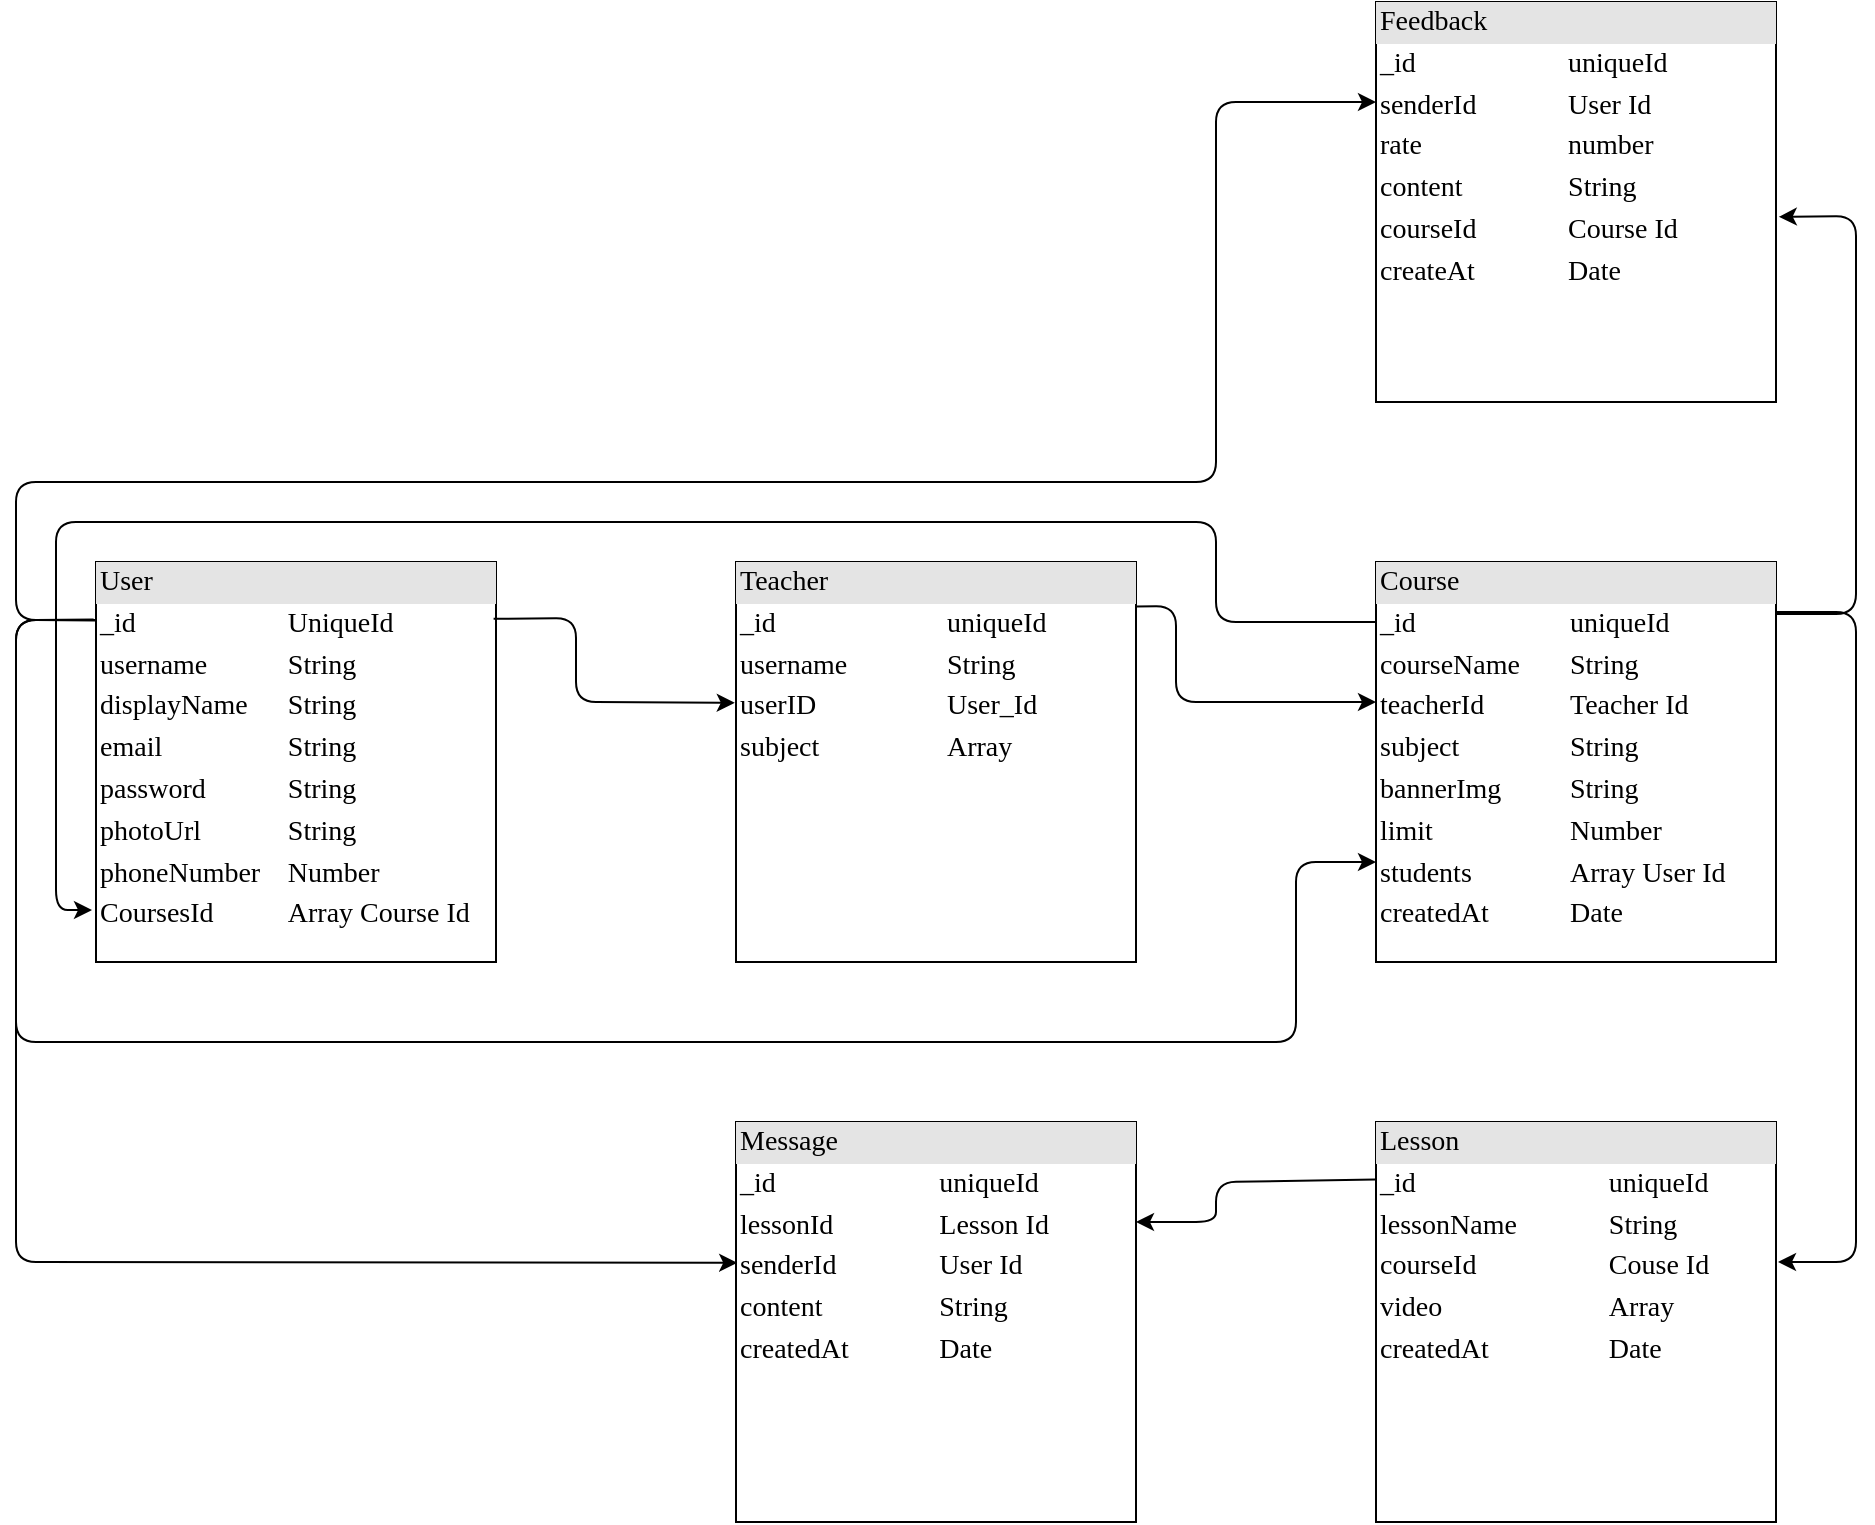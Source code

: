 <mxfile version="14.2.7" type="github">
  <diagram name="Page-1" id="2ca16b54-16f6-2749-3443-fa8db7711227">
    <mxGraphModel dx="1838" dy="900" grid="1" gridSize="10" guides="1" tooltips="1" connect="1" arrows="1" fold="1" page="1" pageScale="1" pageWidth="1100" pageHeight="850" background="#ffffff" math="0" shadow="0">
      <root>
        <mxCell id="0" />
        <mxCell id="1" parent="0" />
        <mxCell id="2ed32ef02a7f4228-1" value="&lt;div style=&quot;box-sizing: border-box ; width: 100% ; background: rgb(228 , 228 , 228) ; padding: 2px ; font-size: 14px&quot;&gt;&lt;font style=&quot;font-size: 14px&quot;&gt;User&lt;/font&gt;&lt;/div&gt;&lt;table style=&quot;width: 100% ; font-size: 14px&quot; cellpadding=&quot;2&quot; cellspacing=&quot;0&quot;&gt;&lt;tbody&gt;&lt;tr&gt;&lt;td&gt;&lt;font style=&quot;font-size: 14px&quot;&gt;_id&lt;/font&gt;&lt;/td&gt;&lt;td&gt;&lt;font style=&quot;font-size: 14px&quot;&gt;UniqueId&lt;br&gt;&lt;/font&gt;&lt;/td&gt;&lt;/tr&gt;&lt;tr&gt;&lt;td&gt;&lt;font style=&quot;font-size: 14px&quot;&gt;username&lt;/font&gt;&lt;/td&gt;&lt;td&gt;&lt;font style=&quot;font-size: 14px&quot;&gt;String&lt;/font&gt;&lt;/td&gt;&lt;/tr&gt;&lt;tr&gt;&lt;td&gt;&lt;font style=&quot;font-size: 14px&quot;&gt;displayName&lt;/font&gt;&lt;/td&gt;&lt;td&gt;&lt;font style=&quot;font-size: 14px&quot;&gt;String&lt;/font&gt;&lt;/td&gt;&lt;/tr&gt;&lt;tr&gt;&lt;td&gt;&lt;font style=&quot;font-size: 14px&quot;&gt;email&lt;/font&gt;&lt;/td&gt;&lt;td&gt;&lt;font style=&quot;font-size: 14px&quot;&gt;String&lt;/font&gt;&lt;/td&gt;&lt;/tr&gt;&lt;tr&gt;&lt;td&gt;&lt;font style=&quot;font-size: 14px&quot;&gt;password&lt;/font&gt;&lt;/td&gt;&lt;td&gt;&lt;font style=&quot;font-size: 14px&quot;&gt;String&lt;/font&gt;&lt;/td&gt;&lt;/tr&gt;&lt;tr&gt;&lt;td&gt;&lt;font style=&quot;font-size: 14px&quot;&gt;photoUrl&lt;/font&gt;&lt;/td&gt;&lt;td&gt;&lt;font style=&quot;font-size: 14px&quot;&gt;String&lt;/font&gt;&lt;/td&gt;&lt;/tr&gt;&lt;tr&gt;&lt;td&gt;&lt;font style=&quot;font-size: 14px&quot;&gt;phoneNumber&lt;/font&gt;&lt;/td&gt;&lt;td&gt;&lt;font style=&quot;font-size: 14px&quot;&gt;Number&lt;/font&gt;&lt;/td&gt;&lt;/tr&gt;&lt;tr&gt;&lt;td&gt;CoursesId&lt;/td&gt;&lt;td&gt;Array Course Id&lt;/td&gt;&lt;/tr&gt;&lt;/tbody&gt;&lt;/table&gt;" style="verticalAlign=top;align=left;overflow=fill;html=1;rounded=0;shadow=0;comic=0;labelBackgroundColor=none;strokeWidth=1;fontFamily=Verdana;fontSize=12" parent="1" vertex="1">
          <mxGeometry x="80" y="320" width="200" height="200" as="geometry" />
        </mxCell>
        <mxCell id="2ed32ef02a7f4228-5" value="&lt;div style=&quot;box-sizing: border-box ; width: 100% ; background: rgb(228 , 228 , 228) ; padding: 2px ; font-size: 14px&quot;&gt;&lt;font style=&quot;font-size: 14px&quot;&gt;Course&lt;/font&gt;&lt;/div&gt;&lt;table style=&quot;width: 100% ; font-size: 14px&quot; cellpadding=&quot;2&quot; cellspacing=&quot;0&quot;&gt;&lt;tbody&gt;&lt;tr&gt;&lt;td&gt;&lt;font style=&quot;font-size: 14px&quot;&gt;_id&lt;/font&gt;&lt;/td&gt;&lt;td&gt;&lt;font style=&quot;font-size: 14px&quot;&gt;uniqueId&lt;/font&gt;&lt;/td&gt;&lt;/tr&gt;&lt;tr&gt;&lt;td&gt;&lt;font style=&quot;font-size: 14px&quot;&gt;courseName&lt;/font&gt;&lt;/td&gt;&lt;td&gt;&lt;font style=&quot;font-size: 14px&quot;&gt;String&lt;/font&gt;&lt;/td&gt;&lt;/tr&gt;&lt;tr&gt;&lt;td&gt;&lt;font style=&quot;font-size: 14px&quot;&gt;teacherId&lt;/font&gt;&lt;/td&gt;&lt;td&gt;&lt;font style=&quot;font-size: 14px&quot;&gt;Teacher Id&lt;/font&gt;&lt;/td&gt;&lt;/tr&gt;&lt;tr&gt;&lt;td&gt;&lt;font style=&quot;font-size: 14px&quot;&gt;subject&lt;/font&gt;&lt;/td&gt;&lt;td&gt;&lt;font style=&quot;font-size: 14px&quot;&gt;String&lt;/font&gt;&lt;/td&gt;&lt;/tr&gt;&lt;tr&gt;&lt;td&gt;&lt;font style=&quot;font-size: 14px&quot;&gt;bannerImg&lt;/font&gt;&lt;/td&gt;&lt;td&gt;&lt;font style=&quot;font-size: 14px&quot;&gt;String&lt;/font&gt;&lt;/td&gt;&lt;/tr&gt;&lt;tr&gt;&lt;td&gt;&lt;font style=&quot;font-size: 14px&quot;&gt;limit&lt;/font&gt;&lt;/td&gt;&lt;td&gt;&lt;font style=&quot;font-size: 14px&quot;&gt;Number&lt;/font&gt;&lt;/td&gt;&lt;/tr&gt;&lt;tr&gt;&lt;td&gt;&lt;font style=&quot;font-size: 14px&quot;&gt;students&lt;/font&gt;&lt;/td&gt;&lt;td&gt;&lt;font style=&quot;font-size: 14px&quot;&gt;Array User Id&lt;/font&gt;&lt;/td&gt;&lt;/tr&gt;&lt;tr&gt;&lt;td&gt;&lt;font style=&quot;font-size: 14px&quot;&gt;createdAt&lt;/font&gt;&lt;/td&gt;&lt;td&gt;&lt;font style=&quot;font-size: 14px&quot;&gt;Date&lt;/font&gt;&lt;/td&gt;&lt;/tr&gt;&lt;/tbody&gt;&lt;/table&gt;" style="verticalAlign=top;align=left;overflow=fill;html=1;rounded=0;shadow=0;comic=0;labelBackgroundColor=none;strokeWidth=1;fontFamily=Verdana;fontSize=12" parent="1" vertex="1">
          <mxGeometry x="720" y="320" width="200" height="200" as="geometry" />
        </mxCell>
        <mxCell id="2ed32ef02a7f4228-12" value="&lt;div style=&quot;box-sizing: border-box ; width: 100% ; background: rgb(228 , 228 , 228) ; padding: 2px ; font-size: 14px&quot;&gt;&lt;font style=&quot;font-size: 14px&quot;&gt;Feedback&lt;/font&gt;&lt;/div&gt;&lt;table style=&quot;width: 100% ; font-size: 14px&quot; cellpadding=&quot;2&quot; cellspacing=&quot;0&quot;&gt;&lt;tbody&gt;&lt;tr&gt;&lt;td&gt;&lt;font style=&quot;font-size: 14px&quot;&gt;_id&lt;/font&gt;&lt;/td&gt;&lt;td&gt;&lt;font style=&quot;font-size: 14px&quot;&gt;uniqueId&lt;/font&gt;&lt;/td&gt;&lt;/tr&gt;&lt;tr&gt;&lt;td&gt;&lt;font style=&quot;font-size: 14px&quot;&gt;senderId&lt;/font&gt;&lt;/td&gt;&lt;td&gt;&lt;font style=&quot;font-size: 14px&quot;&gt;User Id&lt;/font&gt;&lt;/td&gt;&lt;/tr&gt;&lt;tr&gt;&lt;td&gt;&lt;font style=&quot;font-size: 14px&quot;&gt;rate&lt;/font&gt;&lt;/td&gt;&lt;td&gt;&lt;font style=&quot;font-size: 14px&quot;&gt;number&lt;/font&gt;&lt;/td&gt;&lt;/tr&gt;&lt;tr&gt;&lt;td&gt;&lt;font style=&quot;font-size: 14px&quot;&gt;content&lt;/font&gt;&lt;/td&gt;&lt;td&gt;&lt;font style=&quot;font-size: 14px&quot;&gt;String&lt;br&gt;&lt;/font&gt;&lt;/td&gt;&lt;/tr&gt;&lt;tr&gt;&lt;td&gt;&lt;font style=&quot;font-size: 14px&quot;&gt;courseId&lt;/font&gt;&lt;/td&gt;&lt;td&gt;&lt;font style=&quot;font-size: 14px&quot;&gt;Course Id&lt;br&gt;&lt;/font&gt;&lt;/td&gt;&lt;/tr&gt;&lt;tr&gt;&lt;td&gt;&lt;font style=&quot;font-size: 14px&quot;&gt;createAt&lt;/font&gt;&lt;/td&gt;&lt;td&gt;&lt;font style=&quot;font-size: 14px&quot;&gt;Date&lt;/font&gt;&lt;/td&gt;&lt;/tr&gt;&lt;/tbody&gt;&lt;/table&gt;" style="verticalAlign=top;align=left;overflow=fill;html=1;rounded=0;shadow=0;comic=0;labelBackgroundColor=none;strokeWidth=1;fontFamily=Verdana;fontSize=12" parent="1" vertex="1">
          <mxGeometry x="720" y="40" width="200" height="200" as="geometry" />
        </mxCell>
        <mxCell id="3plGPukhQeNnbeva1e-n-9" value="&lt;div style=&quot;box-sizing: border-box ; width: 100% ; background: rgb(228 , 228 , 228) ; padding: 2px ; font-size: 14px&quot;&gt;&lt;font style=&quot;font-size: 14px&quot;&gt;Teacher&lt;/font&gt;&lt;/div&gt;&lt;table style=&quot;width: 100% ; font-size: 14px&quot; cellpadding=&quot;2&quot; cellspacing=&quot;0&quot;&gt;&lt;tbody&gt;&lt;tr&gt;&lt;td&gt;&lt;font style=&quot;font-size: 14px&quot;&gt;_id&lt;/font&gt;&lt;/td&gt;&lt;td&gt;&lt;font style=&quot;font-size: 14px&quot;&gt;uniqueId&lt;/font&gt;&lt;/td&gt;&lt;/tr&gt;&lt;tr&gt;&lt;td&gt;&lt;font style=&quot;font-size: 14px&quot;&gt;username&lt;/font&gt;&lt;/td&gt;&lt;td&gt;&lt;font style=&quot;font-size: 14px&quot;&gt;String&lt;/font&gt;&lt;/td&gt;&lt;/tr&gt;&lt;tr&gt;&lt;td&gt;&lt;font style=&quot;font-size: 14px&quot;&gt;userID&lt;/font&gt;&lt;/td&gt;&lt;td&gt;&lt;font style=&quot;font-size: 14px&quot;&gt;User_Id&lt;/font&gt;&lt;/td&gt;&lt;/tr&gt;&lt;tr&gt;&lt;td&gt;&lt;font style=&quot;font-size: 14px&quot;&gt;subject&lt;/font&gt;&lt;/td&gt;&lt;td&gt;&lt;font style=&quot;font-size: 14px&quot;&gt;Array&lt;/font&gt;&lt;/td&gt;&lt;/tr&gt;&lt;/tbody&gt;&lt;/table&gt;" style="verticalAlign=top;align=left;overflow=fill;html=1;fontFamily=Verdana;" vertex="1" parent="1">
          <mxGeometry x="400" y="320" width="200" height="200" as="geometry" />
        </mxCell>
        <mxCell id="3plGPukhQeNnbeva1e-n-11" value="&lt;div style=&quot;box-sizing: border-box ; width: 100% ; background: rgb(228 , 228 , 228) ; padding: 2px ; font-size: 14px&quot;&gt;&lt;font style=&quot;font-size: 14px&quot;&gt;Lesson&lt;/font&gt;&lt;/div&gt;&lt;table style=&quot;width: 100% ; font-size: 14px&quot; cellpadding=&quot;2&quot; cellspacing=&quot;0&quot;&gt;&lt;tbody&gt;&lt;tr&gt;&lt;td&gt;&lt;font style=&quot;font-size: 14px&quot;&gt;_id&lt;/font&gt;&lt;/td&gt;&lt;td&gt;&lt;font style=&quot;font-size: 14px&quot;&gt;uniqueId&lt;/font&gt;&lt;/td&gt;&lt;/tr&gt;&lt;tr&gt;&lt;td&gt;&lt;font style=&quot;font-size: 14px&quot;&gt;lessonName&lt;/font&gt;&lt;/td&gt;&lt;td&gt;&lt;font style=&quot;font-size: 14px&quot;&gt;String&lt;/font&gt;&lt;/td&gt;&lt;/tr&gt;&lt;tr&gt;&lt;td&gt;&lt;font style=&quot;font-size: 14px&quot;&gt;courseId&lt;/font&gt;&lt;/td&gt;&lt;td&gt;&lt;font style=&quot;font-size: 14px&quot;&gt;Couse Id&lt;/font&gt;&lt;/td&gt;&lt;/tr&gt;&lt;tr&gt;&lt;td&gt;&lt;font style=&quot;font-size: 14px&quot;&gt;video&lt;/font&gt;&lt;/td&gt;&lt;td&gt;&lt;font style=&quot;font-size: 14px&quot;&gt;Array&lt;/font&gt;&lt;/td&gt;&lt;/tr&gt;&lt;tr&gt;&lt;td&gt;&lt;font style=&quot;font-size: 14px&quot;&gt;createdAt&lt;/font&gt;&lt;/td&gt;&lt;td&gt;&lt;font style=&quot;font-size: 14px&quot;&gt;Date&lt;/font&gt;&lt;/td&gt;&lt;/tr&gt;&lt;/tbody&gt;&lt;/table&gt;" style="verticalAlign=top;align=left;overflow=fill;html=1;fontFamily=Verdana;" vertex="1" parent="1">
          <mxGeometry x="720" y="600" width="200" height="200" as="geometry" />
        </mxCell>
        <mxCell id="3plGPukhQeNnbeva1e-n-12" value="&lt;div style=&quot;box-sizing: border-box ; width: 100% ; background: rgb(228 , 228 , 228) ; padding: 2px ; font-size: 14px&quot;&gt;&lt;font style=&quot;font-size: 14px&quot;&gt;Message&lt;/font&gt;&lt;/div&gt;&lt;table style=&quot;width: 100% ; font-size: 14px&quot; cellpadding=&quot;2&quot; cellspacing=&quot;0&quot;&gt;&lt;tbody&gt;&lt;tr&gt;&lt;td&gt;&lt;font style=&quot;font-size: 14px&quot;&gt;_id&lt;/font&gt;&lt;/td&gt;&lt;td&gt;&lt;font style=&quot;font-size: 14px&quot;&gt;uniqueId&lt;/font&gt;&lt;/td&gt;&lt;/tr&gt;&lt;tr&gt;&lt;td&gt;&lt;font style=&quot;font-size: 14px&quot;&gt;lessonId&lt;/font&gt;&lt;/td&gt;&lt;td&gt;&lt;font style=&quot;font-size: 14px&quot;&gt;Lesson Id&lt;/font&gt;&lt;/td&gt;&lt;/tr&gt;&lt;tr&gt;&lt;td&gt;&lt;font style=&quot;font-size: 14px&quot;&gt;senderId&lt;/font&gt;&lt;/td&gt;&lt;td&gt;&lt;font style=&quot;font-size: 14px&quot;&gt;User Id&lt;/font&gt;&lt;/td&gt;&lt;/tr&gt;&lt;tr&gt;&lt;td&gt;&lt;font style=&quot;font-size: 14px&quot;&gt;content&lt;/font&gt;&lt;/td&gt;&lt;td&gt;&lt;font style=&quot;font-size: 14px&quot;&gt;String&lt;/font&gt;&lt;/td&gt;&lt;/tr&gt;&lt;tr&gt;&lt;td&gt;&lt;font style=&quot;font-size: 14px&quot;&gt;createdAt&lt;/font&gt;&lt;/td&gt;&lt;td&gt;&lt;font style=&quot;font-size: 14px&quot;&gt;Date&lt;/font&gt;&lt;/td&gt;&lt;/tr&gt;&lt;/tbody&gt;&lt;/table&gt;" style="verticalAlign=top;align=left;overflow=fill;html=1;fontFamily=Verdana;" vertex="1" parent="1">
          <mxGeometry x="400" y="600" width="200" height="200" as="geometry" />
        </mxCell>
        <mxCell id="3plGPukhQeNnbeva1e-n-13" value="" style="endArrow=classic;html=1;fontFamily=Verdana;entryX=-0.003;entryY=0.352;entryDx=0;entryDy=0;entryPerimeter=0;exitX=0.994;exitY=0.142;exitDx=0;exitDy=0;exitPerimeter=0;" edge="1" parent="1" source="2ed32ef02a7f4228-1" target="3plGPukhQeNnbeva1e-n-9">
          <mxGeometry width="50" height="50" relative="1" as="geometry">
            <mxPoint x="130" y="520" as="sourcePoint" />
            <mxPoint x="180" y="470" as="targetPoint" />
            <Array as="points">
              <mxPoint x="320" y="348" />
              <mxPoint x="320" y="390" />
            </Array>
          </mxGeometry>
        </mxCell>
        <mxCell id="3plGPukhQeNnbeva1e-n-19" value="" style="endArrow=classic;html=1;fontFamily=Verdana;exitX=1;exitY=0.111;exitDx=0;exitDy=0;exitPerimeter=0;" edge="1" parent="1" source="3plGPukhQeNnbeva1e-n-9">
          <mxGeometry width="50" height="50" relative="1" as="geometry">
            <mxPoint x="610" y="340" as="sourcePoint" />
            <mxPoint x="720" y="390" as="targetPoint" />
            <Array as="points">
              <mxPoint x="620" y="342" />
              <mxPoint x="620" y="390" />
            </Array>
          </mxGeometry>
        </mxCell>
        <mxCell id="3plGPukhQeNnbeva1e-n-30" value="" style="endArrow=classic;html=1;fontFamily=Verdana;exitX=-0.002;exitY=0.144;exitDx=0;exitDy=0;exitPerimeter=0;entryX=1;entryY=0.25;entryDx=0;entryDy=0;" edge="1" parent="1" source="3plGPukhQeNnbeva1e-n-11" target="3plGPukhQeNnbeva1e-n-12">
          <mxGeometry width="50" height="50" relative="1" as="geometry">
            <mxPoint x="590" y="760" as="sourcePoint" />
            <mxPoint x="640" y="710" as="targetPoint" />
            <Array as="points">
              <mxPoint x="640" y="630" />
              <mxPoint x="640" y="650" />
            </Array>
          </mxGeometry>
        </mxCell>
        <mxCell id="3plGPukhQeNnbeva1e-n-31" value="" style="endArrow=classic;html=1;fontFamily=Verdana;entryX=1.007;entryY=0.537;entryDx=0;entryDy=0;entryPerimeter=0;" edge="1" parent="1" target="2ed32ef02a7f4228-12">
          <mxGeometry width="50" height="50" relative="1" as="geometry">
            <mxPoint x="920" y="346" as="sourcePoint" />
            <mxPoint x="920" y="140" as="targetPoint" />
            <Array as="points">
              <mxPoint x="960" y="346" />
              <mxPoint x="960" y="147" />
            </Array>
          </mxGeometry>
        </mxCell>
        <mxCell id="3plGPukhQeNnbeva1e-n-32" value="" style="endArrow=classic;html=1;fontFamily=Verdana;entryX=0;entryY=0.25;entryDx=0;entryDy=0;exitX=-0.002;exitY=0.146;exitDx=0;exitDy=0;exitPerimeter=0;" edge="1" parent="1" source="2ed32ef02a7f4228-1" target="2ed32ef02a7f4228-12">
          <mxGeometry width="50" height="50" relative="1" as="geometry">
            <mxPoint x="88.6" y="359.4" as="sourcePoint" />
            <mxPoint x="728" y="465" as="targetPoint" />
            <Array as="points">
              <mxPoint x="40" y="349" />
              <mxPoint x="40" y="280" />
              <mxPoint x="640" y="280" />
              <mxPoint x="640" y="90" />
            </Array>
          </mxGeometry>
        </mxCell>
        <mxCell id="3plGPukhQeNnbeva1e-n-33" value="" style="endArrow=classic;html=1;fontFamily=Verdana;entryX=0.003;entryY=0.352;entryDx=0;entryDy=0;entryPerimeter=0;" edge="1" parent="1" target="3plGPukhQeNnbeva1e-n-12">
          <mxGeometry width="50" height="50" relative="1" as="geometry">
            <mxPoint x="80" y="349" as="sourcePoint" />
            <mxPoint x="40" y="500" as="targetPoint" />
            <Array as="points">
              <mxPoint x="40" y="349" />
              <mxPoint x="40" y="670" />
            </Array>
          </mxGeometry>
        </mxCell>
        <mxCell id="3plGPukhQeNnbeva1e-n-34" value="" style="endArrow=classic;html=1;fontFamily=Verdana;exitX=-0.006;exitY=0.144;exitDx=0;exitDy=0;exitPerimeter=0;entryX=0;entryY=0.75;entryDx=0;entryDy=0;" edge="1" parent="1" source="2ed32ef02a7f4228-1" target="2ed32ef02a7f4228-5">
          <mxGeometry width="50" height="50" relative="1" as="geometry">
            <mxPoint x="90" y="359" as="sourcePoint" />
            <mxPoint x="680" y="560" as="targetPoint" />
            <Array as="points">
              <mxPoint x="40" y="349" />
              <mxPoint x="40" y="560" />
              <mxPoint x="680" y="560" />
              <mxPoint x="680" y="470" />
            </Array>
          </mxGeometry>
        </mxCell>
        <mxCell id="3plGPukhQeNnbeva1e-n-35" value="" style="endArrow=classic;html=1;fontFamily=Verdana;entryX=1.005;entryY=0.35;entryDx=0;entryDy=0;entryPerimeter=0;" edge="1" parent="1" target="3plGPukhQeNnbeva1e-n-11">
          <mxGeometry width="50" height="50" relative="1" as="geometry">
            <mxPoint x="920" y="345" as="sourcePoint" />
            <mxPoint x="920" y="660" as="targetPoint" />
            <Array as="points">
              <mxPoint x="960" y="345" />
              <mxPoint x="960" y="670" />
            </Array>
          </mxGeometry>
        </mxCell>
        <mxCell id="3plGPukhQeNnbeva1e-n-36" value="" style="endArrow=classic;html=1;fontFamily=Verdana;exitX=0;exitY=0.15;exitDx=0;exitDy=0;exitPerimeter=0;entryX=-0.01;entryY=0.87;entryDx=0;entryDy=0;entryPerimeter=0;" edge="1" parent="1" source="2ed32ef02a7f4228-5" target="2ed32ef02a7f4228-1">
          <mxGeometry width="50" height="50" relative="1" as="geometry">
            <mxPoint x="707" y="340" as="sourcePoint" />
            <mxPoint x="50" y="490" as="targetPoint" />
            <Array as="points">
              <mxPoint x="640" y="350" />
              <mxPoint x="640" y="300" />
              <mxPoint x="60" y="300" />
              <mxPoint x="60" y="494" />
            </Array>
          </mxGeometry>
        </mxCell>
      </root>
    </mxGraphModel>
  </diagram>
</mxfile>
